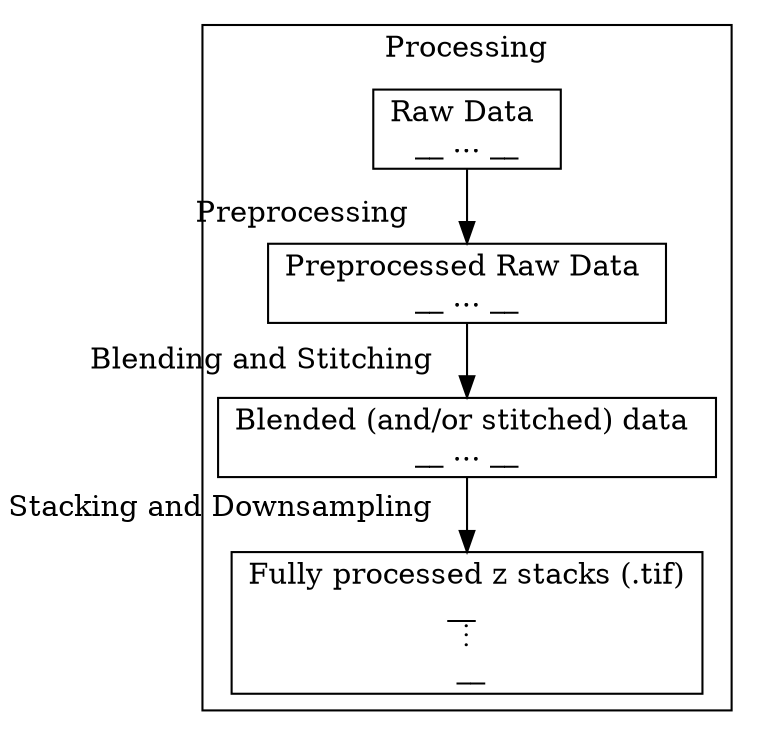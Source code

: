 digraph cluster_processing {
	subgraph cluster_subprocessing {
		label=Processing
		node [shape=box]
		A [label="Raw Data 
__ ... __"]
		B [label="Preprocessed Raw Data 
__ ... __"]
		C [label="Blended (and/or stitched) data 
__ ... __"]
		D [label="Fully processed z stacks (.tif)
__ 
⋮
 __"]
		A -> B [headlabel=Preprocessing labelangle=80 labeldistance=8 minlen=1]
		B -> C [headlabel="Blending and Stitching" labelangle=80 labeldistance=10]
		C -> D [headlabel="Stacking and Downsampling" labelangle=80 labeldistance=12]
	}
}

